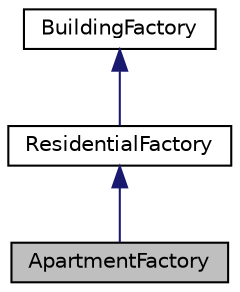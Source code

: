 digraph "ApartmentFactory"
{
 // LATEX_PDF_SIZE
  edge [fontname="Helvetica",fontsize="10",labelfontname="Helvetica",labelfontsize="10"];
  node [fontname="Helvetica",fontsize="10",shape=record];
  Node1 [label="ApartmentFactory",height=0.2,width=0.4,color="black", fillcolor="grey75", style="filled", fontcolor="black",tooltip="A factory class for creating apartment buildings."];
  Node2 -> Node1 [dir="back",color="midnightblue",fontsize="10",style="solid"];
  Node2 [label="ResidentialFactory",height=0.2,width=0.4,color="black", fillcolor="white", style="filled",URL="$classResidentialFactory.html",tooltip="A factory class for creating residential buildings."];
  Node3 -> Node2 [dir="back",color="midnightblue",fontsize="10",style="solid"];
  Node3 [label="BuildingFactory",height=0.2,width=0.4,color="black", fillcolor="white", style="filled",URL="$classBuildingFactory.html",tooltip="An abstract factory class for creating Building objects."];
}
